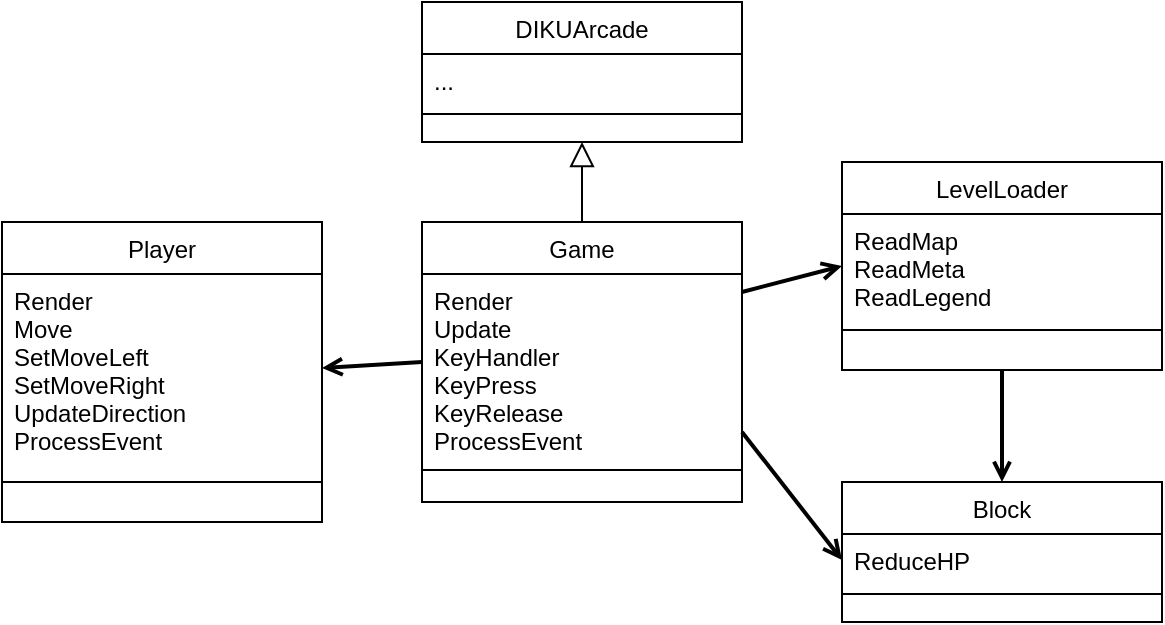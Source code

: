 <mxfile version="16.1.4" type="device"><diagram id="C5RBs43oDa-KdzZeNtuy" name="Page-1"><mxGraphModel dx="2076" dy="1094" grid="1" gridSize="10" guides="1" tooltips="1" connect="1" arrows="1" fold="1" page="1" pageScale="1" pageWidth="827" pageHeight="1169" math="0" shadow="0"><root><mxCell id="WIyWlLk6GJQsqaUBKTNV-0"/><mxCell id="WIyWlLk6GJQsqaUBKTNV-1" parent="WIyWlLk6GJQsqaUBKTNV-0"/><mxCell id="zkfFHV4jXpPFQw0GAbJ--0" value="Game" style="swimlane;fontStyle=0;align=center;verticalAlign=top;childLayout=stackLayout;horizontal=1;startSize=26;horizontalStack=0;resizeParent=1;resizeLast=0;collapsible=1;marginBottom=0;rounded=0;shadow=0;strokeWidth=1;" parent="WIyWlLk6GJQsqaUBKTNV-1" vertex="1"><mxGeometry x="300" y="200" width="160" height="140" as="geometry"><mxRectangle x="230" y="140" width="160" height="26" as="alternateBounds"/></mxGeometry></mxCell><mxCell id="zkfFHV4jXpPFQw0GAbJ--1" value="Render&#10;Update&#10;KeyHandler&#10;KeyPress&#10;KeyRelease&#10;ProcessEvent&#10;" style="text;align=left;verticalAlign=top;spacingLeft=4;spacingRight=4;overflow=hidden;rotatable=0;points=[[0,0.5],[1,0.5]];portConstraint=eastwest;" parent="zkfFHV4jXpPFQw0GAbJ--0" vertex="1"><mxGeometry y="26" width="160" height="94" as="geometry"/></mxCell><mxCell id="zkfFHV4jXpPFQw0GAbJ--4" value="" style="line;html=1;strokeWidth=1;align=left;verticalAlign=middle;spacingTop=-1;spacingLeft=3;spacingRight=3;rotatable=0;labelPosition=right;points=[];portConstraint=eastwest;" parent="zkfFHV4jXpPFQw0GAbJ--0" vertex="1"><mxGeometry y="120" width="160" height="8" as="geometry"/></mxCell><mxCell id="JKmNqvZURvQru25EP7L0-0" value="DIKUArcade" style="swimlane;fontStyle=0;align=center;verticalAlign=top;childLayout=stackLayout;horizontal=1;startSize=26;horizontalStack=0;resizeParent=1;resizeLast=0;collapsible=1;marginBottom=0;rounded=0;shadow=0;strokeWidth=1;" parent="WIyWlLk6GJQsqaUBKTNV-1" vertex="1"><mxGeometry x="300" y="90" width="160" height="70" as="geometry"><mxRectangle x="340" y="380" width="170" height="26" as="alternateBounds"/></mxGeometry></mxCell><mxCell id="JKmNqvZURvQru25EP7L0-1" value="..." style="text;align=left;verticalAlign=top;spacingLeft=4;spacingRight=4;overflow=hidden;rotatable=0;points=[[0,0.5],[1,0.5]];portConstraint=eastwest;" parent="JKmNqvZURvQru25EP7L0-0" vertex="1"><mxGeometry y="26" width="160" height="26" as="geometry"/></mxCell><mxCell id="JKmNqvZURvQru25EP7L0-2" value="" style="line;html=1;strokeWidth=1;align=left;verticalAlign=middle;spacingTop=-1;spacingLeft=3;spacingRight=3;rotatable=0;labelPosition=right;points=[];portConstraint=eastwest;" parent="JKmNqvZURvQru25EP7L0-0" vertex="1"><mxGeometry y="52" width="160" height="8" as="geometry"/></mxCell><mxCell id="JKmNqvZURvQru25EP7L0-4" value="" style="endArrow=block;endSize=10;endFill=0;shadow=0;strokeWidth=1;rounded=0;edgeStyle=elbowEdgeStyle;elbow=vertical;exitX=0.5;exitY=0;exitDx=0;exitDy=0;entryX=0.5;entryY=1;entryDx=0;entryDy=0;" parent="WIyWlLk6GJQsqaUBKTNV-1" source="zkfFHV4jXpPFQw0GAbJ--0" target="JKmNqvZURvQru25EP7L0-0" edge="1"><mxGeometry width="160" relative="1" as="geometry"><mxPoint x="500" y="450" as="sourcePoint"/><mxPoint x="380" y="140" as="targetPoint"/></mxGeometry></mxCell><mxCell id="JKmNqvZURvQru25EP7L0-7" value="LevelLoader" style="swimlane;fontStyle=0;align=center;verticalAlign=top;childLayout=stackLayout;horizontal=1;startSize=26;horizontalStack=0;resizeParent=1;resizeLast=0;collapsible=1;marginBottom=0;rounded=0;shadow=0;strokeWidth=1;" parent="WIyWlLk6GJQsqaUBKTNV-1" vertex="1"><mxGeometry x="510" y="170" width="160" height="104" as="geometry"><mxRectangle x="230" y="140" width="160" height="26" as="alternateBounds"/></mxGeometry></mxCell><mxCell id="JKmNqvZURvQru25EP7L0-8" value="ReadMap&#10;ReadMeta&#10;ReadLegend" style="text;align=left;verticalAlign=top;spacingLeft=4;spacingRight=4;overflow=hidden;rotatable=0;points=[[0,0.5],[1,0.5]];portConstraint=eastwest;" parent="JKmNqvZURvQru25EP7L0-7" vertex="1"><mxGeometry y="26" width="160" height="54" as="geometry"/></mxCell><mxCell id="JKmNqvZURvQru25EP7L0-9" value="" style="line;html=1;strokeWidth=1;align=left;verticalAlign=middle;spacingTop=-1;spacingLeft=3;spacingRight=3;rotatable=0;labelPosition=right;points=[];portConstraint=eastwest;" parent="JKmNqvZURvQru25EP7L0-7" vertex="1"><mxGeometry y="80" width="160" height="8" as="geometry"/></mxCell><mxCell id="JKmNqvZURvQru25EP7L0-12" value="" style="endArrow=block;html=1;rounded=0;strokeColor=none;endFill=1;" parent="WIyWlLk6GJQsqaUBKTNV-1" edge="1"><mxGeometry width="50" height="50" relative="1" as="geometry"><mxPoint x="490" y="360" as="sourcePoint"/><mxPoint x="540" y="310" as="targetPoint"/></mxGeometry></mxCell><mxCell id="JKmNqvZURvQru25EP7L0-13" value="" style="endArrow=open;html=1;rounded=0;strokeColor=default;strokeWidth=2;endFill=0;exitX=1;exitY=0.25;exitDx=0;exitDy=0;entryX=0;entryY=0.5;entryDx=0;entryDy=0;" parent="WIyWlLk6GJQsqaUBKTNV-1" source="zkfFHV4jXpPFQw0GAbJ--0" target="JKmNqvZURvQru25EP7L0-7" edge="1"><mxGeometry width="50" height="50" relative="1" as="geometry"><mxPoint x="490" y="360" as="sourcePoint"/><mxPoint x="540" y="310" as="targetPoint"/></mxGeometry></mxCell><mxCell id="JKmNqvZURvQru25EP7L0-14" value="Player" style="swimlane;fontStyle=0;align=center;verticalAlign=top;childLayout=stackLayout;horizontal=1;startSize=26;horizontalStack=0;resizeParent=1;resizeLast=0;collapsible=1;marginBottom=0;rounded=0;shadow=0;strokeWidth=1;" parent="WIyWlLk6GJQsqaUBKTNV-1" vertex="1"><mxGeometry x="90" y="200" width="160" height="150" as="geometry"><mxRectangle x="230" y="140" width="160" height="26" as="alternateBounds"/></mxGeometry></mxCell><mxCell id="JKmNqvZURvQru25EP7L0-15" value="Render&#10;Move&#10;SetMoveLeft&#10;SetMoveRight&#10;UpdateDirection&#10;ProcessEvent" style="text;align=left;verticalAlign=top;spacingLeft=4;spacingRight=4;overflow=hidden;rotatable=0;points=[[0,0.5],[1,0.5]];portConstraint=eastwest;" parent="JKmNqvZURvQru25EP7L0-14" vertex="1"><mxGeometry y="26" width="160" height="94" as="geometry"/></mxCell><mxCell id="JKmNqvZURvQru25EP7L0-16" value="" style="line;html=1;strokeWidth=1;align=left;verticalAlign=middle;spacingTop=-1;spacingLeft=3;spacingRight=3;rotatable=0;labelPosition=right;points=[];portConstraint=eastwest;" parent="JKmNqvZURvQru25EP7L0-14" vertex="1"><mxGeometry y="120" width="160" height="20" as="geometry"/></mxCell><mxCell id="JKmNqvZURvQru25EP7L0-17" value="" style="endArrow=open;html=1;rounded=0;strokeColor=default;strokeWidth=2;endFill=0;exitX=0;exitY=0.5;exitDx=0;exitDy=0;entryX=1;entryY=0.5;entryDx=0;entryDy=0;" parent="WIyWlLk6GJQsqaUBKTNV-1" source="zkfFHV4jXpPFQw0GAbJ--0" target="JKmNqvZURvQru25EP7L0-15" edge="1"><mxGeometry width="50" height="50" relative="1" as="geometry"><mxPoint x="470" y="249" as="sourcePoint"/><mxPoint x="550" y="249" as="targetPoint"/></mxGeometry></mxCell><mxCell id="JKmNqvZURvQru25EP7L0-18" value="" style="endArrow=open;html=1;rounded=0;strokeColor=default;strokeWidth=2;endFill=0;exitX=0.5;exitY=1;exitDx=0;exitDy=0;" parent="WIyWlLk6GJQsqaUBKTNV-1" source="JKmNqvZURvQru25EP7L0-7" edge="1"><mxGeometry width="50" height="50" relative="1" as="geometry"><mxPoint x="590" y="310" as="sourcePoint"/><mxPoint x="590" y="330" as="targetPoint"/></mxGeometry></mxCell><mxCell id="JKmNqvZURvQru25EP7L0-19" value="Block" style="swimlane;fontStyle=0;align=center;verticalAlign=top;childLayout=stackLayout;horizontal=1;startSize=26;horizontalStack=0;resizeParent=1;resizeLast=0;collapsible=1;marginBottom=0;rounded=0;shadow=0;strokeWidth=1;" parent="WIyWlLk6GJQsqaUBKTNV-1" vertex="1"><mxGeometry x="510" y="330" width="160" height="70" as="geometry"><mxRectangle x="230" y="140" width="160" height="26" as="alternateBounds"/></mxGeometry></mxCell><mxCell id="JKmNqvZURvQru25EP7L0-20" value="ReduceHP" style="text;align=left;verticalAlign=top;spacingLeft=4;spacingRight=4;overflow=hidden;rotatable=0;points=[[0,0.5],[1,0.5]];portConstraint=eastwest;" parent="JKmNqvZURvQru25EP7L0-19" vertex="1"><mxGeometry y="26" width="160" height="26" as="geometry"/></mxCell><mxCell id="JKmNqvZURvQru25EP7L0-21" value="" style="line;html=1;strokeWidth=1;align=left;verticalAlign=middle;spacingTop=-1;spacingLeft=3;spacingRight=3;rotatable=0;labelPosition=right;points=[];portConstraint=eastwest;" parent="JKmNqvZURvQru25EP7L0-19" vertex="1"><mxGeometry y="52" width="160" height="8" as="geometry"/></mxCell><mxCell id="JKmNqvZURvQru25EP7L0-22" value="" style="endArrow=open;html=1;rounded=0;strokeColor=default;strokeWidth=2;endFill=0;entryX=0;entryY=0.5;entryDx=0;entryDy=0;exitX=1;exitY=0.75;exitDx=0;exitDy=0;" parent="WIyWlLk6GJQsqaUBKTNV-1" edge="1" target="JKmNqvZURvQru25EP7L0-20" source="zkfFHV4jXpPFQw0GAbJ--0"><mxGeometry width="50" height="50" relative="1" as="geometry"><mxPoint x="380" y="270" as="sourcePoint"/><mxPoint x="510" y="330" as="targetPoint"/><Array as="points"/></mxGeometry></mxCell></root></mxGraphModel></diagram></mxfile>